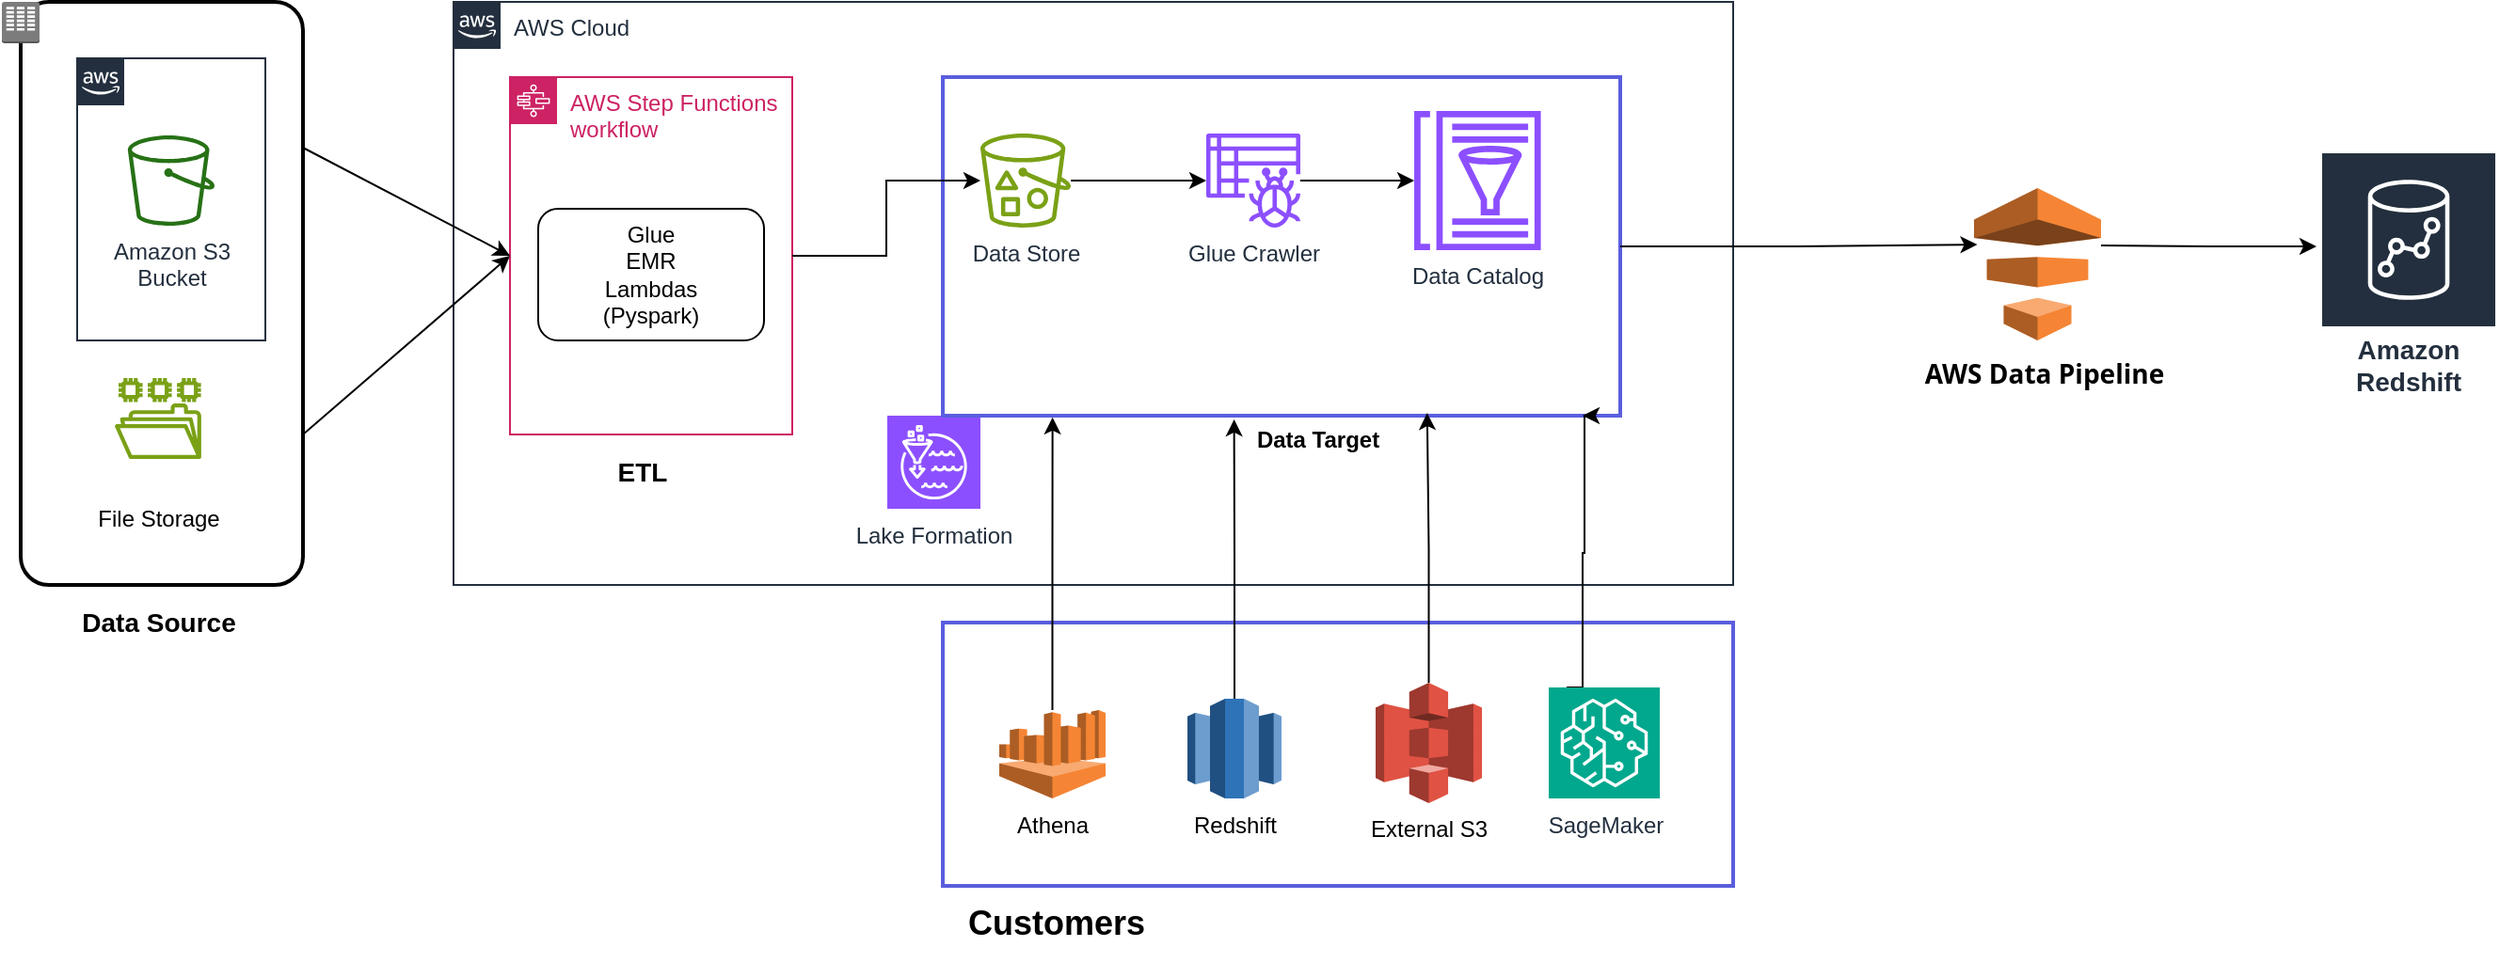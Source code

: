 <mxfile version="22.1.3" type="github">
  <diagram id="Ht1M8jgEwFfnCIfOTk4-" name="Page-1">
    <mxGraphModel dx="1861" dy="2098" grid="0" gridSize="10" guides="1" tooltips="1" connect="1" arrows="1" fold="1" page="0" pageScale="1" pageWidth="1169" pageHeight="827" math="0" shadow="0">
      <root>
        <mxCell id="0" />
        <mxCell id="1" parent="0" />
        <mxCell id="wTppEB22wFtKvMYDl9zm-16" value="" style="rounded=0;whiteSpace=wrap;html=1;strokeWidth=2;strokeColor=#5a5edd;" vertex="1" parent="1">
          <mxGeometry x="411" y="-470" width="420" height="140" as="geometry" />
        </mxCell>
        <mxCell id="UEzPUAAOIrF-is8g5C7q-175" value="AWS Cloud" style="points=[[0,0],[0.25,0],[0.5,0],[0.75,0],[1,0],[1,0.25],[1,0.5],[1,0.75],[1,1],[0.75,1],[0.5,1],[0.25,1],[0,1],[0,0.75],[0,0.5],[0,0.25]];outlineConnect=0;gradientColor=none;html=1;whiteSpace=wrap;fontSize=12;fontStyle=0;shape=mxgraph.aws4.group;grIcon=mxgraph.aws4.group_aws_cloud_alt;strokeColor=#232F3E;fillColor=none;verticalAlign=top;align=left;spacingLeft=30;fontColor=#232F3E;dashed=0;labelBackgroundColor=#ffffff;container=1;pointerEvents=0;collapsible=0;recursiveResize=0;" parent="1" vertex="1">
          <mxGeometry x="151" y="-800" width="680" height="310" as="geometry" />
        </mxCell>
        <mxCell id="wTppEB22wFtKvMYDl9zm-9" value="AWS Step Functions workflow" style="points=[[0,0],[0.25,0],[0.5,0],[0.75,0],[1,0],[1,0.25],[1,0.5],[1,0.75],[1,1],[0.75,1],[0.5,1],[0.25,1],[0,1],[0,0.75],[0,0.5],[0,0.25]];outlineConnect=0;gradientColor=none;html=1;whiteSpace=wrap;fontSize=12;fontStyle=0;container=1;pointerEvents=0;collapsible=0;recursiveResize=0;shape=mxgraph.aws4.group;grIcon=mxgraph.aws4.group_aws_step_functions_workflow;strokeColor=#CD2264;fillColor=none;verticalAlign=top;align=left;spacingLeft=30;fontColor=#CD2264;dashed=0;" vertex="1" parent="UEzPUAAOIrF-is8g5C7q-175">
          <mxGeometry x="30" y="40" width="150" height="190" as="geometry" />
        </mxCell>
        <mxCell id="wTppEB22wFtKvMYDl9zm-7" value="Glue&lt;br&gt;EMR&lt;br&gt;Lambdas&lt;br&gt;(Pyspark)" style="rounded=1;whiteSpace=wrap;html=1;" vertex="1" parent="wTppEB22wFtKvMYDl9zm-9">
          <mxGeometry x="15" y="70" width="120" height="70" as="geometry" />
        </mxCell>
        <mxCell id="wTppEB22wFtKvMYDl9zm-10" value="Lake Formation" style="sketch=0;points=[[0,0,0],[0.25,0,0],[0.5,0,0],[0.75,0,0],[1,0,0],[0,1,0],[0.25,1,0],[0.5,1,0],[0.75,1,0],[1,1,0],[0,0.25,0],[0,0.5,0],[0,0.75,0],[1,0.25,0],[1,0.5,0],[1,0.75,0]];outlineConnect=0;fontColor=#232F3E;fillColor=#8C4FFF;strokeColor=#ffffff;dashed=0;verticalLabelPosition=bottom;verticalAlign=top;align=center;html=1;fontSize=12;fontStyle=0;aspect=fixed;shape=mxgraph.aws4.resourceIcon;resIcon=mxgraph.aws4.lake_formation;" vertex="1" parent="UEzPUAAOIrF-is8g5C7q-175">
          <mxGeometry x="230.5" y="220" width="49.5" height="49.5" as="geometry" />
        </mxCell>
        <mxCell id="wTppEB22wFtKvMYDl9zm-11" value="" style="rounded=0;whiteSpace=wrap;html=1;strokeWidth=2;strokeColor=#5a5edd;" vertex="1" parent="UEzPUAAOIrF-is8g5C7q-175">
          <mxGeometry x="260" y="40" width="360" height="180" as="geometry" />
        </mxCell>
        <mxCell id="wTppEB22wFtKvMYDl9zm-36" style="edgeStyle=orthogonalEdgeStyle;rounded=0;orthogonalLoop=1;jettySize=auto;html=1;" edge="1" parent="UEzPUAAOIrF-is8g5C7q-175" source="wTppEB22wFtKvMYDl9zm-9" target="wTppEB22wFtKvMYDl9zm-12">
          <mxGeometry relative="1" as="geometry" />
        </mxCell>
        <mxCell id="wTppEB22wFtKvMYDl9zm-34" style="edgeStyle=orthogonalEdgeStyle;rounded=0;orthogonalLoop=1;jettySize=auto;html=1;" edge="1" parent="UEzPUAAOIrF-is8g5C7q-175" source="wTppEB22wFtKvMYDl9zm-12" target="wTppEB22wFtKvMYDl9zm-13">
          <mxGeometry relative="1" as="geometry" />
        </mxCell>
        <mxCell id="wTppEB22wFtKvMYDl9zm-12" value="Data Store" style="sketch=0;outlineConnect=0;fontColor=#232F3E;gradientColor=none;fillColor=#7AA116;strokeColor=none;dashed=0;verticalLabelPosition=bottom;verticalAlign=top;align=center;html=1;fontSize=12;fontStyle=0;aspect=fixed;pointerEvents=1;shape=mxgraph.aws4.bucket_with_objects;" vertex="1" parent="UEzPUAAOIrF-is8g5C7q-175">
          <mxGeometry x="280" y="70" width="48.08" height="50" as="geometry" />
        </mxCell>
        <mxCell id="wTppEB22wFtKvMYDl9zm-35" style="edgeStyle=orthogonalEdgeStyle;rounded=0;orthogonalLoop=1;jettySize=auto;html=1;" edge="1" parent="UEzPUAAOIrF-is8g5C7q-175" source="wTppEB22wFtKvMYDl9zm-13" target="wTppEB22wFtKvMYDl9zm-14">
          <mxGeometry relative="1" as="geometry" />
        </mxCell>
        <mxCell id="wTppEB22wFtKvMYDl9zm-13" value="Glue Crawler" style="sketch=0;outlineConnect=0;fontColor=#232F3E;gradientColor=none;fillColor=#8C4FFF;strokeColor=none;dashed=0;verticalLabelPosition=bottom;verticalAlign=top;align=center;html=1;fontSize=12;fontStyle=0;aspect=fixed;pointerEvents=1;shape=mxgraph.aws4.glue_crawlers;" vertex="1" parent="UEzPUAAOIrF-is8g5C7q-175">
          <mxGeometry x="400" y="70" width="50" height="50" as="geometry" />
        </mxCell>
        <mxCell id="wTppEB22wFtKvMYDl9zm-14" value="Data Catalog" style="sketch=0;outlineConnect=0;fontColor=#232F3E;gradientColor=none;fillColor=#8C4FFF;strokeColor=none;dashed=0;verticalLabelPosition=bottom;verticalAlign=top;align=center;html=1;fontSize=12;fontStyle=0;aspect=fixed;pointerEvents=1;shape=mxgraph.aws4.glue_data_catalog;" vertex="1" parent="UEzPUAAOIrF-is8g5C7q-175">
          <mxGeometry x="510" y="58" width="68.31" height="74" as="geometry" />
        </mxCell>
        <mxCell id="wTppEB22wFtKvMYDl9zm-8" value="&lt;b style=&quot;border-color: var(--border-color);&quot;&gt;&lt;font style=&quot;border-color: var(--border-color); font-size: 14px;&quot;&gt;ETL&lt;/font&gt;&lt;/b&gt;" style="text;html=1;align=center;verticalAlign=middle;resizable=0;points=[];autosize=1;strokeColor=none;fillColor=none;" vertex="1" parent="UEzPUAAOIrF-is8g5C7q-175">
          <mxGeometry x="75" y="235" width="50" height="30" as="geometry" />
        </mxCell>
        <mxCell id="wTppEB22wFtKvMYDl9zm-1" value="" style="points=[[0,0],[0.25,0],[0.5,0],[0.75,0],[1,0],[1,0.25],[1,0.5],[1,0.75],[1,1],[0.75,1],[0.5,1],[0.25,1],[0,1],[0,0.75],[0,0.5],[0,0.25]];outlineConnect=0;gradientColor=none;html=1;whiteSpace=wrap;fontSize=12;fontStyle=0;shape=mxgraph.aws4.group;grIcon=mxgraph.aws4.group_aws_cloud_alt;strokeColor=#232F3E;fillColor=none;verticalAlign=top;align=left;spacingLeft=30;fontColor=#232F3E;dashed=0;labelBackgroundColor=#ffffff;container=1;pointerEvents=0;collapsible=0;recursiveResize=0;" vertex="1" parent="1">
          <mxGeometry x="-49" y="-770" width="100" height="150" as="geometry" />
        </mxCell>
        <mxCell id="UEzPUAAOIrF-is8g5C7q-177" value="Amazon S3&lt;br&gt;Bucket&lt;br&gt;" style="outlineConnect=0;fontColor=#232F3E;gradientColor=none;fillColor=#277116;strokeColor=none;dashed=0;verticalLabelPosition=bottom;verticalAlign=top;align=center;html=1;fontSize=12;fontStyle=0;aspect=fixed;pointerEvents=1;shape=mxgraph.aws4.bucket;labelBackgroundColor=#ffffff;" parent="wTppEB22wFtKvMYDl9zm-1" vertex="1">
          <mxGeometry x="26.92" y="41" width="46.15" height="48" as="geometry" />
        </mxCell>
        <mxCell id="wTppEB22wFtKvMYDl9zm-2" value="" style="sketch=0;outlineConnect=0;fontColor=#232F3E;gradientColor=none;fillColor=#7AA116;strokeColor=none;dashed=0;verticalLabelPosition=bottom;verticalAlign=top;align=center;html=1;fontSize=12;fontStyle=0;aspect=fixed;pointerEvents=1;shape=mxgraph.aws4.file_system;" vertex="1" parent="1">
          <mxGeometry x="-29" y="-600" width="45.95" height="43" as="geometry" />
        </mxCell>
        <mxCell id="wTppEB22wFtKvMYDl9zm-5" value="File Storage" style="text;html=1;align=center;verticalAlign=middle;resizable=0;points=[];autosize=1;strokeColor=none;fillColor=none;" vertex="1" parent="1">
          <mxGeometry x="-51.03" y="-540" width="90" height="30" as="geometry" />
        </mxCell>
        <mxCell id="wTppEB22wFtKvMYDl9zm-32" style="edgeStyle=orthogonalEdgeStyle;rounded=0;orthogonalLoop=1;jettySize=auto;html=1;entryX=1;entryY=1;entryDx=0;entryDy=0;" edge="1" parent="1">
          <mxGeometry relative="1" as="geometry">
            <mxPoint x="742.471" y="-435.5" as="sourcePoint" />
            <mxPoint x="751" y="-580" as="targetPoint" />
            <Array as="points">
              <mxPoint x="751" y="-435" />
              <mxPoint x="751" y="-507" />
              <mxPoint x="752" y="-580" />
            </Array>
          </mxGeometry>
        </mxCell>
        <mxCell id="wTppEB22wFtKvMYDl9zm-15" value="SageMaker" style="sketch=0;points=[[0,0,0],[0.25,0,0],[0.5,0,0],[0.75,0,0],[1,0,0],[0,1,0],[0.25,1,0],[0.5,1,0],[0.75,1,0],[1,1,0],[0,0.25,0],[0,0.5,0],[0,0.75,0],[1,0.25,0],[1,0.5,0],[1,0.75,0]];outlineConnect=0;fontColor=#232F3E;fillColor=#01A88D;strokeColor=#ffffff;dashed=0;verticalLabelPosition=bottom;verticalAlign=top;align=center;html=1;fontSize=12;fontStyle=0;aspect=fixed;shape=mxgraph.aws4.resourceIcon;resIcon=mxgraph.aws4.sagemaker;" vertex="1" parent="1">
          <mxGeometry x="733" y="-435.5" width="59" height="59" as="geometry" />
        </mxCell>
        <mxCell id="wTppEB22wFtKvMYDl9zm-17" value="" style="rounded=1;arcSize=10;dashed=0;fillColor=none;gradientColor=none;strokeWidth=2;" vertex="1" parent="1">
          <mxGeometry x="-79" y="-800" width="150" height="310" as="geometry" />
        </mxCell>
        <mxCell id="wTppEB22wFtKvMYDl9zm-18" value="" style="dashed=0;html=1;shape=mxgraph.aws3.corporate_data_center;fillColor=#7D7C7C;gradientColor=none;dashed=0;" vertex="1" parent="1">
          <mxGeometry x="-89" y="-800" width="20" height="22" as="geometry" />
        </mxCell>
        <mxCell id="wTppEB22wFtKvMYDl9zm-21" value="&lt;b style=&quot;border-color: var(--border-color);&quot;&gt;&lt;font style=&quot;border-color: var(--border-color); font-size: 14px;&quot;&gt;Data Source&lt;/font&gt;&lt;/b&gt;" style="text;html=1;align=center;verticalAlign=middle;resizable=0;points=[];autosize=1;strokeColor=none;fillColor=none;" vertex="1" parent="1">
          <mxGeometry x="-61.03" y="-485" width="110" height="30" as="geometry" />
        </mxCell>
        <mxCell id="wTppEB22wFtKvMYDl9zm-23" value="&lt;b style=&quot;border-color: var(--border-color);&quot;&gt;&lt;font style=&quot;border-color: var(--border-color); font-size: 18px;&quot;&gt;Customers&lt;/font&gt;&lt;/b&gt;" style="text;html=1;align=center;verticalAlign=middle;resizable=0;points=[];autosize=1;strokeColor=none;fillColor=none;" vertex="1" parent="1">
          <mxGeometry x="411" y="-330" width="120" height="40" as="geometry" />
        </mxCell>
        <mxCell id="wTppEB22wFtKvMYDl9zm-25" value="Athena" style="outlineConnect=0;dashed=0;verticalLabelPosition=bottom;verticalAlign=top;align=center;html=1;shape=mxgraph.aws3.athena;fillColor=#F58534;gradientColor=none;" vertex="1" parent="1">
          <mxGeometry x="441" y="-423.5" width="56.5" height="47" as="geometry" />
        </mxCell>
        <mxCell id="wTppEB22wFtKvMYDl9zm-26" value="Redshift" style="outlineConnect=0;dashed=0;verticalLabelPosition=bottom;verticalAlign=top;align=center;html=1;shape=mxgraph.aws3.redshift;fillColor=#2E73B8;gradientColor=none;" vertex="1" parent="1">
          <mxGeometry x="541" y="-429.5" width="50" height="53" as="geometry" />
        </mxCell>
        <mxCell id="wTppEB22wFtKvMYDl9zm-27" value="External S3" style="outlineConnect=0;dashed=0;verticalLabelPosition=bottom;verticalAlign=top;align=center;html=1;shape=mxgraph.aws3.s3;fillColor=#E05243;gradientColor=none;" vertex="1" parent="1">
          <mxGeometry x="641" y="-438" width="56.5" height="64" as="geometry" />
        </mxCell>
        <mxCell id="wTppEB22wFtKvMYDl9zm-29" style="edgeStyle=orthogonalEdgeStyle;rounded=0;orthogonalLoop=1;jettySize=auto;html=1;entryX=0.162;entryY=1.005;entryDx=0;entryDy=0;entryPerimeter=0;" edge="1" parent="1" source="wTppEB22wFtKvMYDl9zm-25" target="wTppEB22wFtKvMYDl9zm-11">
          <mxGeometry relative="1" as="geometry" />
        </mxCell>
        <mxCell id="wTppEB22wFtKvMYDl9zm-30" style="edgeStyle=orthogonalEdgeStyle;rounded=0;orthogonalLoop=1;jettySize=auto;html=1;entryX=0.43;entryY=1.011;entryDx=0;entryDy=0;entryPerimeter=0;" edge="1" parent="1" source="wTppEB22wFtKvMYDl9zm-26" target="wTppEB22wFtKvMYDl9zm-11">
          <mxGeometry relative="1" as="geometry" />
        </mxCell>
        <mxCell id="wTppEB22wFtKvMYDl9zm-31" style="edgeStyle=orthogonalEdgeStyle;rounded=0;orthogonalLoop=1;jettySize=auto;html=1;entryX=0.715;entryY=0.992;entryDx=0;entryDy=0;entryPerimeter=0;" edge="1" parent="1" source="wTppEB22wFtKvMYDl9zm-27" target="wTppEB22wFtKvMYDl9zm-11">
          <mxGeometry relative="1" as="geometry" />
        </mxCell>
        <mxCell id="wTppEB22wFtKvMYDl9zm-46" value="" style="endArrow=classic;html=1;rounded=0;entryX=0;entryY=0.5;entryDx=0;entryDy=0;" edge="1" parent="1" target="wTppEB22wFtKvMYDl9zm-9">
          <mxGeometry width="50" height="50" relative="1" as="geometry">
            <mxPoint x="71" y="-570" as="sourcePoint" />
            <mxPoint x="121" y="-620" as="targetPoint" />
          </mxGeometry>
        </mxCell>
        <mxCell id="wTppEB22wFtKvMYDl9zm-52" value="" style="endArrow=classic;html=1;rounded=0;exitX=1;exitY=0.25;exitDx=0;exitDy=0;entryX=0;entryY=0.5;entryDx=0;entryDy=0;" edge="1" parent="1" source="wTppEB22wFtKvMYDl9zm-17" target="wTppEB22wFtKvMYDl9zm-9">
          <mxGeometry width="50" height="50" relative="1" as="geometry">
            <mxPoint x="81" y="-560" as="sourcePoint" />
            <mxPoint x="191" y="-616" as="targetPoint" />
          </mxGeometry>
        </mxCell>
        <mxCell id="wTppEB22wFtKvMYDl9zm-53" value="&lt;b&gt;Data Target&lt;/b&gt;" style="text;html=1;align=center;verticalAlign=middle;resizable=0;points=[];autosize=1;strokeColor=none;fillColor=none;" vertex="1" parent="1">
          <mxGeometry x="565" y="-582" width="90" height="30" as="geometry" />
        </mxCell>
        <mxCell id="TTUCDM0-CTK03yJAM0yR-1" value="&lt;font style=&quot;font-size: 14px;&quot;&gt;Amazon Redshift&lt;/font&gt;" style="sketch=0;outlineConnect=0;fontColor=#232F3E;gradientColor=none;strokeColor=#ffffff;fillColor=#232F3E;dashed=0;verticalLabelPosition=middle;verticalAlign=bottom;align=center;html=1;whiteSpace=wrap;fontSize=10;fontStyle=1;spacing=3;shape=mxgraph.aws4.productIcon;prIcon=mxgraph.aws4.redshift;" vertex="1" parent="1">
          <mxGeometry x="1143" y="-720.5" width="94" height="134.5" as="geometry" />
        </mxCell>
        <mxCell id="TTUCDM0-CTK03yJAM0yR-4" style="edgeStyle=orthogonalEdgeStyle;rounded=0;orthogonalLoop=1;jettySize=auto;html=1;" edge="1" parent="1">
          <mxGeometry relative="1" as="geometry">
            <mxPoint x="1026.5" y="-670.5" as="sourcePoint" />
            <mxPoint x="1141" y="-670" as="targetPoint" />
          </mxGeometry>
        </mxCell>
        <mxCell id="TTUCDM0-CTK03yJAM0yR-2" value="" style="outlineConnect=0;dashed=0;verticalLabelPosition=bottom;verticalAlign=top;align=center;html=1;shape=mxgraph.aws3.data_pipeline;fillColor=#F58534;gradientColor=none;" vertex="1" parent="1">
          <mxGeometry x="959" y="-701" width="67.5" height="81" as="geometry" />
        </mxCell>
        <mxCell id="TTUCDM0-CTK03yJAM0yR-7" style="edgeStyle=orthogonalEdgeStyle;rounded=0;orthogonalLoop=1;jettySize=auto;html=1;entryX=0.026;entryY=0.371;entryDx=0;entryDy=0;entryPerimeter=0;" edge="1" parent="1" source="wTppEB22wFtKvMYDl9zm-11" target="TTUCDM0-CTK03yJAM0yR-2">
          <mxGeometry relative="1" as="geometry" />
        </mxCell>
        <mxCell id="TTUCDM0-CTK03yJAM0yR-8" value="&lt;div style=&quot;text-align: start;&quot;&gt;&lt;span style=&quot;background-color: initial;&quot;&gt;&lt;font style=&quot;font-size: 14px;&quot; face=&quot;Söhne, ui-sans-serif, system-ui, -apple-system, Segoe UI, Roboto, Ubuntu, Cantarell, Noto Sans, sans-serif, Helvetica Neue, Arial, Apple Color Emoji, Segoe UI Emoji, Segoe UI Symbol, Noto Color Emoji&quot;&gt;&lt;b&gt;AWS Data Pipeline&lt;/b&gt;&lt;/font&gt;&lt;/span&gt;&lt;/div&gt;&lt;div style=&quot;text-align: start;&quot;&gt;&lt;font size=&quot;3&quot;&gt;&lt;b&gt;&lt;br&gt;&lt;/b&gt;&lt;/font&gt;&lt;/div&gt;&lt;div style=&quot;text-align: start;&quot;&gt;&lt;span style=&quot;background-color: initial;&quot;&gt;&lt;font size=&quot;3&quot; face=&quot;Söhne, ui-sans-serif, system-ui, -apple-system, Segoe UI, Roboto, Ubuntu, Cantarell, Noto Sans, sans-serif, Helvetica Neue, Arial, Apple Color Emoji, Segoe UI Emoji, Segoe UI Symbol, Noto Color Emoji&quot;&gt;&lt;br&gt;&lt;/font&gt;&lt;/span&gt;&lt;/div&gt;" style="text;html=1;align=center;verticalAlign=middle;resizable=0;points=[];autosize=1;strokeColor=none;fillColor=none;" vertex="1" parent="1">
          <mxGeometry x="923" y="-617" width="145" height="67" as="geometry" />
        </mxCell>
      </root>
    </mxGraphModel>
  </diagram>
</mxfile>
